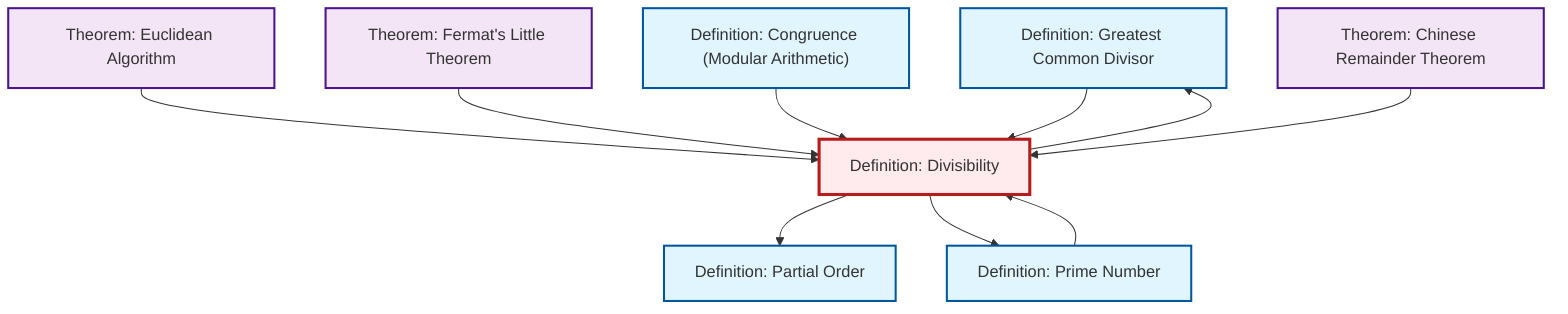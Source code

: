 graph TD
    classDef definition fill:#e1f5fe,stroke:#01579b,stroke-width:2px
    classDef theorem fill:#f3e5f5,stroke:#4a148c,stroke-width:2px
    classDef axiom fill:#fff3e0,stroke:#e65100,stroke-width:2px
    classDef example fill:#e8f5e9,stroke:#1b5e20,stroke-width:2px
    classDef current fill:#ffebee,stroke:#b71c1c,stroke-width:3px
    def-partial-order["Definition: Partial Order"]:::definition
    def-gcd["Definition: Greatest Common Divisor"]:::definition
    def-congruence["Definition: Congruence (Modular Arithmetic)"]:::definition
    thm-fermat-little["Theorem: Fermat's Little Theorem"]:::theorem
    thm-chinese-remainder["Theorem: Chinese Remainder Theorem"]:::theorem
    thm-euclidean-algorithm["Theorem: Euclidean Algorithm"]:::theorem
    def-prime["Definition: Prime Number"]:::definition
    def-divisibility["Definition: Divisibility"]:::definition
    def-divisibility --> def-partial-order
    thm-euclidean-algorithm --> def-divisibility
    thm-fermat-little --> def-divisibility
    def-divisibility --> def-gcd
    def-congruence --> def-divisibility
    def-gcd --> def-divisibility
    def-divisibility --> def-prime
    def-prime --> def-divisibility
    thm-chinese-remainder --> def-divisibility
    class def-divisibility current